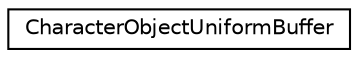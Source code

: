 digraph "Graphical Class Hierarchy"
{
 // LATEX_PDF_SIZE
  edge [fontname="Helvetica",fontsize="10",labelfontname="Helvetica",labelfontsize="10"];
  node [fontname="Helvetica",fontsize="10",shape=record];
  rankdir="LR";
  Node0 [label="CharacterObjectUniformBuffer",height=0.2,width=0.4,color="black", fillcolor="white", style="filled",URL="$structCharacterObjectUniformBuffer.html",tooltip=" "];
}
